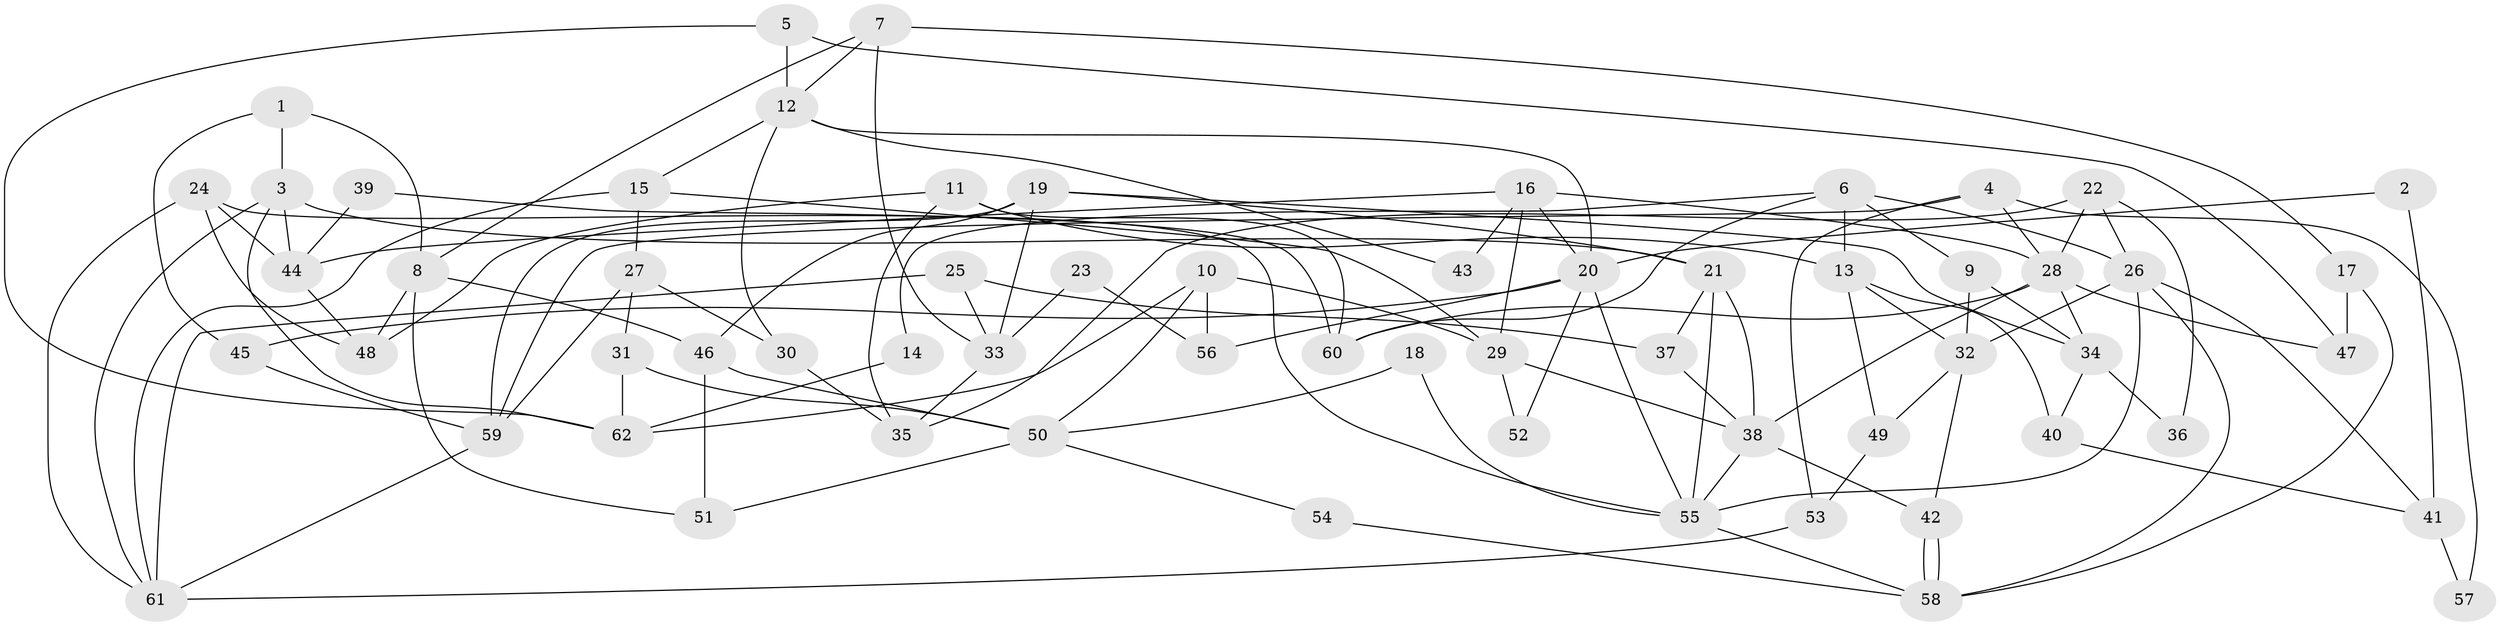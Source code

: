 // Generated by graph-tools (version 1.1) at 2025/15/03/09/25 04:15:14]
// undirected, 62 vertices, 124 edges
graph export_dot {
graph [start="1"]
  node [color=gray90,style=filled];
  1;
  2;
  3;
  4;
  5;
  6;
  7;
  8;
  9;
  10;
  11;
  12;
  13;
  14;
  15;
  16;
  17;
  18;
  19;
  20;
  21;
  22;
  23;
  24;
  25;
  26;
  27;
  28;
  29;
  30;
  31;
  32;
  33;
  34;
  35;
  36;
  37;
  38;
  39;
  40;
  41;
  42;
  43;
  44;
  45;
  46;
  47;
  48;
  49;
  50;
  51;
  52;
  53;
  54;
  55;
  56;
  57;
  58;
  59;
  60;
  61;
  62;
  1 -- 8;
  1 -- 3;
  1 -- 45;
  2 -- 41;
  2 -- 20;
  3 -- 44;
  3 -- 62;
  3 -- 21;
  3 -- 61;
  4 -- 59;
  4 -- 28;
  4 -- 53;
  4 -- 57;
  5 -- 12;
  5 -- 47;
  5 -- 62;
  6 -- 13;
  6 -- 26;
  6 -- 9;
  6 -- 14;
  6 -- 60;
  7 -- 33;
  7 -- 8;
  7 -- 12;
  7 -- 17;
  8 -- 48;
  8 -- 46;
  8 -- 51;
  9 -- 32;
  9 -- 34;
  10 -- 62;
  10 -- 29;
  10 -- 50;
  10 -- 56;
  11 -- 48;
  11 -- 60;
  11 -- 13;
  11 -- 35;
  12 -- 15;
  12 -- 20;
  12 -- 30;
  12 -- 43;
  13 -- 49;
  13 -- 32;
  13 -- 40;
  14 -- 62;
  15 -- 61;
  15 -- 29;
  15 -- 27;
  16 -- 20;
  16 -- 28;
  16 -- 29;
  16 -- 43;
  16 -- 44;
  17 -- 58;
  17 -- 47;
  18 -- 50;
  18 -- 55;
  19 -- 21;
  19 -- 34;
  19 -- 33;
  19 -- 46;
  19 -- 59;
  20 -- 55;
  20 -- 45;
  20 -- 52;
  20 -- 56;
  21 -- 38;
  21 -- 37;
  21 -- 55;
  22 -- 35;
  22 -- 26;
  22 -- 28;
  22 -- 36;
  23 -- 33;
  23 -- 56;
  24 -- 61;
  24 -- 55;
  24 -- 44;
  24 -- 48;
  25 -- 33;
  25 -- 61;
  25 -- 37;
  26 -- 58;
  26 -- 32;
  26 -- 41;
  26 -- 55;
  27 -- 59;
  27 -- 30;
  27 -- 31;
  28 -- 38;
  28 -- 34;
  28 -- 47;
  28 -- 60;
  29 -- 38;
  29 -- 52;
  30 -- 35;
  31 -- 50;
  31 -- 62;
  32 -- 42;
  32 -- 49;
  33 -- 35;
  34 -- 36;
  34 -- 40;
  37 -- 38;
  38 -- 55;
  38 -- 42;
  39 -- 44;
  39 -- 60;
  40 -- 41;
  41 -- 57;
  42 -- 58;
  42 -- 58;
  44 -- 48;
  45 -- 59;
  46 -- 50;
  46 -- 51;
  49 -- 53;
  50 -- 51;
  50 -- 54;
  53 -- 61;
  54 -- 58;
  55 -- 58;
  59 -- 61;
}
